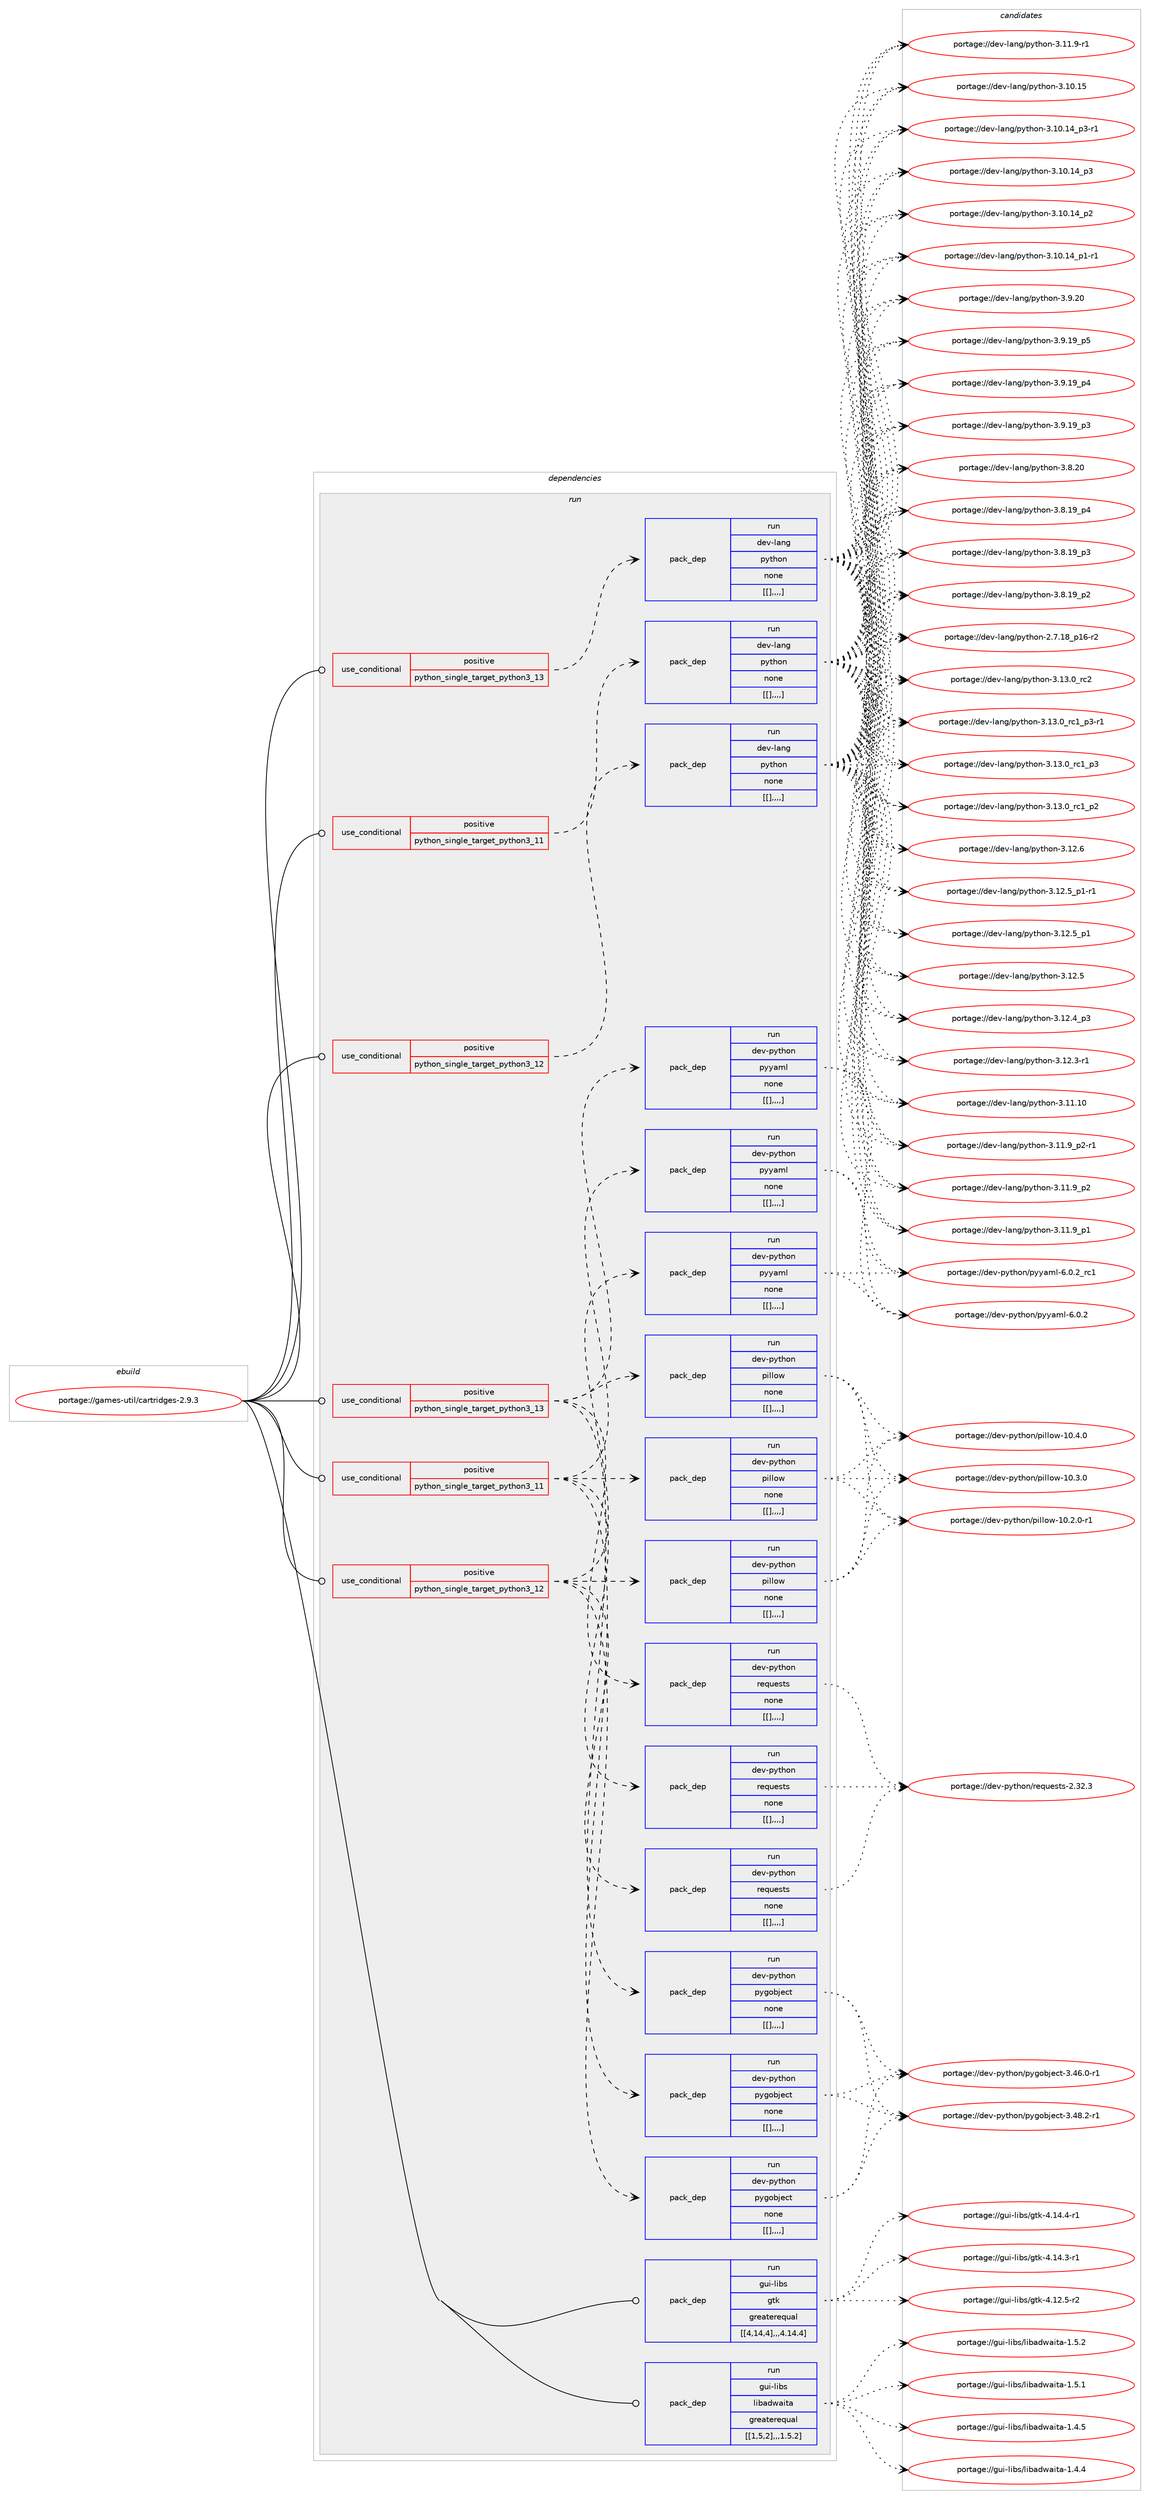 digraph prolog {

# *************
# Graph options
# *************

newrank=true;
concentrate=true;
compound=true;
graph [rankdir=LR,fontname=Helvetica,fontsize=10,ranksep=1.5];#, ranksep=2.5, nodesep=0.2];
edge  [arrowhead=vee];
node  [fontname=Helvetica,fontsize=10];

# **********
# The ebuild
# **********

subgraph cluster_leftcol {
color=gray;
label=<<i>ebuild</i>>;
id [label="portage://games-util/cartridges-2.9.3", color=red, width=4, href="../games-util/cartridges-2.9.3.svg"];
}

# ****************
# The dependencies
# ****************

subgraph cluster_midcol {
color=gray;
label=<<i>dependencies</i>>;
subgraph cluster_compile {
fillcolor="#eeeeee";
style=filled;
label=<<i>compile</i>>;
}
subgraph cluster_compileandrun {
fillcolor="#eeeeee";
style=filled;
label=<<i>compile and run</i>>;
}
subgraph cluster_run {
fillcolor="#eeeeee";
style=filled;
label=<<i>run</i>>;
subgraph cond66775 {
dependency239223 [label=<<TABLE BORDER="0" CELLBORDER="1" CELLSPACING="0" CELLPADDING="4"><TR><TD ROWSPAN="3" CELLPADDING="10">use_conditional</TD></TR><TR><TD>positive</TD></TR><TR><TD>python_single_target_python3_11</TD></TR></TABLE>>, shape=none, color=red];
subgraph pack170943 {
dependency239224 [label=<<TABLE BORDER="0" CELLBORDER="1" CELLSPACING="0" CELLPADDING="4" WIDTH="220"><TR><TD ROWSPAN="6" CELLPADDING="30">pack_dep</TD></TR><TR><TD WIDTH="110">run</TD></TR><TR><TD>dev-lang</TD></TR><TR><TD>python</TD></TR><TR><TD>none</TD></TR><TR><TD>[[],,,,]</TD></TR></TABLE>>, shape=none, color=blue];
}
dependency239223:e -> dependency239224:w [weight=20,style="dashed",arrowhead="vee"];
}
id:e -> dependency239223:w [weight=20,style="solid",arrowhead="odot"];
subgraph cond66776 {
dependency239225 [label=<<TABLE BORDER="0" CELLBORDER="1" CELLSPACING="0" CELLPADDING="4"><TR><TD ROWSPAN="3" CELLPADDING="10">use_conditional</TD></TR><TR><TD>positive</TD></TR><TR><TD>python_single_target_python3_11</TD></TR></TABLE>>, shape=none, color=red];
subgraph pack170944 {
dependency239226 [label=<<TABLE BORDER="0" CELLBORDER="1" CELLSPACING="0" CELLPADDING="4" WIDTH="220"><TR><TD ROWSPAN="6" CELLPADDING="30">pack_dep</TD></TR><TR><TD WIDTH="110">run</TD></TR><TR><TD>dev-python</TD></TR><TR><TD>pillow</TD></TR><TR><TD>none</TD></TR><TR><TD>[[],,,,]</TD></TR></TABLE>>, shape=none, color=blue];
}
dependency239225:e -> dependency239226:w [weight=20,style="dashed",arrowhead="vee"];
subgraph pack170945 {
dependency239227 [label=<<TABLE BORDER="0" CELLBORDER="1" CELLSPACING="0" CELLPADDING="4" WIDTH="220"><TR><TD ROWSPAN="6" CELLPADDING="30">pack_dep</TD></TR><TR><TD WIDTH="110">run</TD></TR><TR><TD>dev-python</TD></TR><TR><TD>pygobject</TD></TR><TR><TD>none</TD></TR><TR><TD>[[],,,,]</TD></TR></TABLE>>, shape=none, color=blue];
}
dependency239225:e -> dependency239227:w [weight=20,style="dashed",arrowhead="vee"];
subgraph pack170946 {
dependency239228 [label=<<TABLE BORDER="0" CELLBORDER="1" CELLSPACING="0" CELLPADDING="4" WIDTH="220"><TR><TD ROWSPAN="6" CELLPADDING="30">pack_dep</TD></TR><TR><TD WIDTH="110">run</TD></TR><TR><TD>dev-python</TD></TR><TR><TD>pyyaml</TD></TR><TR><TD>none</TD></TR><TR><TD>[[],,,,]</TD></TR></TABLE>>, shape=none, color=blue];
}
dependency239225:e -> dependency239228:w [weight=20,style="dashed",arrowhead="vee"];
subgraph pack170947 {
dependency239229 [label=<<TABLE BORDER="0" CELLBORDER="1" CELLSPACING="0" CELLPADDING="4" WIDTH="220"><TR><TD ROWSPAN="6" CELLPADDING="30">pack_dep</TD></TR><TR><TD WIDTH="110">run</TD></TR><TR><TD>dev-python</TD></TR><TR><TD>requests</TD></TR><TR><TD>none</TD></TR><TR><TD>[[],,,,]</TD></TR></TABLE>>, shape=none, color=blue];
}
dependency239225:e -> dependency239229:w [weight=20,style="dashed",arrowhead="vee"];
}
id:e -> dependency239225:w [weight=20,style="solid",arrowhead="odot"];
subgraph cond66777 {
dependency239230 [label=<<TABLE BORDER="0" CELLBORDER="1" CELLSPACING="0" CELLPADDING="4"><TR><TD ROWSPAN="3" CELLPADDING="10">use_conditional</TD></TR><TR><TD>positive</TD></TR><TR><TD>python_single_target_python3_12</TD></TR></TABLE>>, shape=none, color=red];
subgraph pack170948 {
dependency239231 [label=<<TABLE BORDER="0" CELLBORDER="1" CELLSPACING="0" CELLPADDING="4" WIDTH="220"><TR><TD ROWSPAN="6" CELLPADDING="30">pack_dep</TD></TR><TR><TD WIDTH="110">run</TD></TR><TR><TD>dev-lang</TD></TR><TR><TD>python</TD></TR><TR><TD>none</TD></TR><TR><TD>[[],,,,]</TD></TR></TABLE>>, shape=none, color=blue];
}
dependency239230:e -> dependency239231:w [weight=20,style="dashed",arrowhead="vee"];
}
id:e -> dependency239230:w [weight=20,style="solid",arrowhead="odot"];
subgraph cond66778 {
dependency239232 [label=<<TABLE BORDER="0" CELLBORDER="1" CELLSPACING="0" CELLPADDING="4"><TR><TD ROWSPAN="3" CELLPADDING="10">use_conditional</TD></TR><TR><TD>positive</TD></TR><TR><TD>python_single_target_python3_12</TD></TR></TABLE>>, shape=none, color=red];
subgraph pack170949 {
dependency239233 [label=<<TABLE BORDER="0" CELLBORDER="1" CELLSPACING="0" CELLPADDING="4" WIDTH="220"><TR><TD ROWSPAN="6" CELLPADDING="30">pack_dep</TD></TR><TR><TD WIDTH="110">run</TD></TR><TR><TD>dev-python</TD></TR><TR><TD>pillow</TD></TR><TR><TD>none</TD></TR><TR><TD>[[],,,,]</TD></TR></TABLE>>, shape=none, color=blue];
}
dependency239232:e -> dependency239233:w [weight=20,style="dashed",arrowhead="vee"];
subgraph pack170950 {
dependency239234 [label=<<TABLE BORDER="0" CELLBORDER="1" CELLSPACING="0" CELLPADDING="4" WIDTH="220"><TR><TD ROWSPAN="6" CELLPADDING="30">pack_dep</TD></TR><TR><TD WIDTH="110">run</TD></TR><TR><TD>dev-python</TD></TR><TR><TD>pygobject</TD></TR><TR><TD>none</TD></TR><TR><TD>[[],,,,]</TD></TR></TABLE>>, shape=none, color=blue];
}
dependency239232:e -> dependency239234:w [weight=20,style="dashed",arrowhead="vee"];
subgraph pack170951 {
dependency239235 [label=<<TABLE BORDER="0" CELLBORDER="1" CELLSPACING="0" CELLPADDING="4" WIDTH="220"><TR><TD ROWSPAN="6" CELLPADDING="30">pack_dep</TD></TR><TR><TD WIDTH="110">run</TD></TR><TR><TD>dev-python</TD></TR><TR><TD>pyyaml</TD></TR><TR><TD>none</TD></TR><TR><TD>[[],,,,]</TD></TR></TABLE>>, shape=none, color=blue];
}
dependency239232:e -> dependency239235:w [weight=20,style="dashed",arrowhead="vee"];
subgraph pack170952 {
dependency239236 [label=<<TABLE BORDER="0" CELLBORDER="1" CELLSPACING="0" CELLPADDING="4" WIDTH="220"><TR><TD ROWSPAN="6" CELLPADDING="30">pack_dep</TD></TR><TR><TD WIDTH="110">run</TD></TR><TR><TD>dev-python</TD></TR><TR><TD>requests</TD></TR><TR><TD>none</TD></TR><TR><TD>[[],,,,]</TD></TR></TABLE>>, shape=none, color=blue];
}
dependency239232:e -> dependency239236:w [weight=20,style="dashed",arrowhead="vee"];
}
id:e -> dependency239232:w [weight=20,style="solid",arrowhead="odot"];
subgraph cond66779 {
dependency239237 [label=<<TABLE BORDER="0" CELLBORDER="1" CELLSPACING="0" CELLPADDING="4"><TR><TD ROWSPAN="3" CELLPADDING="10">use_conditional</TD></TR><TR><TD>positive</TD></TR><TR><TD>python_single_target_python3_13</TD></TR></TABLE>>, shape=none, color=red];
subgraph pack170953 {
dependency239238 [label=<<TABLE BORDER="0" CELLBORDER="1" CELLSPACING="0" CELLPADDING="4" WIDTH="220"><TR><TD ROWSPAN="6" CELLPADDING="30">pack_dep</TD></TR><TR><TD WIDTH="110">run</TD></TR><TR><TD>dev-lang</TD></TR><TR><TD>python</TD></TR><TR><TD>none</TD></TR><TR><TD>[[],,,,]</TD></TR></TABLE>>, shape=none, color=blue];
}
dependency239237:e -> dependency239238:w [weight=20,style="dashed",arrowhead="vee"];
}
id:e -> dependency239237:w [weight=20,style="solid",arrowhead="odot"];
subgraph cond66780 {
dependency239239 [label=<<TABLE BORDER="0" CELLBORDER="1" CELLSPACING="0" CELLPADDING="4"><TR><TD ROWSPAN="3" CELLPADDING="10">use_conditional</TD></TR><TR><TD>positive</TD></TR><TR><TD>python_single_target_python3_13</TD></TR></TABLE>>, shape=none, color=red];
subgraph pack170954 {
dependency239240 [label=<<TABLE BORDER="0" CELLBORDER="1" CELLSPACING="0" CELLPADDING="4" WIDTH="220"><TR><TD ROWSPAN="6" CELLPADDING="30">pack_dep</TD></TR><TR><TD WIDTH="110">run</TD></TR><TR><TD>dev-python</TD></TR><TR><TD>pillow</TD></TR><TR><TD>none</TD></TR><TR><TD>[[],,,,]</TD></TR></TABLE>>, shape=none, color=blue];
}
dependency239239:e -> dependency239240:w [weight=20,style="dashed",arrowhead="vee"];
subgraph pack170955 {
dependency239241 [label=<<TABLE BORDER="0" CELLBORDER="1" CELLSPACING="0" CELLPADDING="4" WIDTH="220"><TR><TD ROWSPAN="6" CELLPADDING="30">pack_dep</TD></TR><TR><TD WIDTH="110">run</TD></TR><TR><TD>dev-python</TD></TR><TR><TD>pygobject</TD></TR><TR><TD>none</TD></TR><TR><TD>[[],,,,]</TD></TR></TABLE>>, shape=none, color=blue];
}
dependency239239:e -> dependency239241:w [weight=20,style="dashed",arrowhead="vee"];
subgraph pack170956 {
dependency239242 [label=<<TABLE BORDER="0" CELLBORDER="1" CELLSPACING="0" CELLPADDING="4" WIDTH="220"><TR><TD ROWSPAN="6" CELLPADDING="30">pack_dep</TD></TR><TR><TD WIDTH="110">run</TD></TR><TR><TD>dev-python</TD></TR><TR><TD>pyyaml</TD></TR><TR><TD>none</TD></TR><TR><TD>[[],,,,]</TD></TR></TABLE>>, shape=none, color=blue];
}
dependency239239:e -> dependency239242:w [weight=20,style="dashed",arrowhead="vee"];
subgraph pack170957 {
dependency239243 [label=<<TABLE BORDER="0" CELLBORDER="1" CELLSPACING="0" CELLPADDING="4" WIDTH="220"><TR><TD ROWSPAN="6" CELLPADDING="30">pack_dep</TD></TR><TR><TD WIDTH="110">run</TD></TR><TR><TD>dev-python</TD></TR><TR><TD>requests</TD></TR><TR><TD>none</TD></TR><TR><TD>[[],,,,]</TD></TR></TABLE>>, shape=none, color=blue];
}
dependency239239:e -> dependency239243:w [weight=20,style="dashed",arrowhead="vee"];
}
id:e -> dependency239239:w [weight=20,style="solid",arrowhead="odot"];
subgraph pack170958 {
dependency239244 [label=<<TABLE BORDER="0" CELLBORDER="1" CELLSPACING="0" CELLPADDING="4" WIDTH="220"><TR><TD ROWSPAN="6" CELLPADDING="30">pack_dep</TD></TR><TR><TD WIDTH="110">run</TD></TR><TR><TD>gui-libs</TD></TR><TR><TD>gtk</TD></TR><TR><TD>greaterequal</TD></TR><TR><TD>[[4,14,4],,,4.14.4]</TD></TR></TABLE>>, shape=none, color=blue];
}
id:e -> dependency239244:w [weight=20,style="solid",arrowhead="odot"];
subgraph pack170959 {
dependency239245 [label=<<TABLE BORDER="0" CELLBORDER="1" CELLSPACING="0" CELLPADDING="4" WIDTH="220"><TR><TD ROWSPAN="6" CELLPADDING="30">pack_dep</TD></TR><TR><TD WIDTH="110">run</TD></TR><TR><TD>gui-libs</TD></TR><TR><TD>libadwaita</TD></TR><TR><TD>greaterequal</TD></TR><TR><TD>[[1,5,2],,,1.5.2]</TD></TR></TABLE>>, shape=none, color=blue];
}
id:e -> dependency239245:w [weight=20,style="solid",arrowhead="odot"];
}
}

# **************
# The candidates
# **************

subgraph cluster_choices {
rank=same;
color=gray;
label=<<i>candidates</i>>;

subgraph choice170943 {
color=black;
nodesep=1;
choice10010111845108971101034711212111610411111045514649514648951149950 [label="portage://dev-lang/python-3.13.0_rc2", color=red, width=4,href="../dev-lang/python-3.13.0_rc2.svg"];
choice1001011184510897110103471121211161041111104551464951464895114994995112514511449 [label="portage://dev-lang/python-3.13.0_rc1_p3-r1", color=red, width=4,href="../dev-lang/python-3.13.0_rc1_p3-r1.svg"];
choice100101118451089711010347112121116104111110455146495146489511499499511251 [label="portage://dev-lang/python-3.13.0_rc1_p3", color=red, width=4,href="../dev-lang/python-3.13.0_rc1_p3.svg"];
choice100101118451089711010347112121116104111110455146495146489511499499511250 [label="portage://dev-lang/python-3.13.0_rc1_p2", color=red, width=4,href="../dev-lang/python-3.13.0_rc1_p2.svg"];
choice10010111845108971101034711212111610411111045514649504654 [label="portage://dev-lang/python-3.12.6", color=red, width=4,href="../dev-lang/python-3.12.6.svg"];
choice1001011184510897110103471121211161041111104551464950465395112494511449 [label="portage://dev-lang/python-3.12.5_p1-r1", color=red, width=4,href="../dev-lang/python-3.12.5_p1-r1.svg"];
choice100101118451089711010347112121116104111110455146495046539511249 [label="portage://dev-lang/python-3.12.5_p1", color=red, width=4,href="../dev-lang/python-3.12.5_p1.svg"];
choice10010111845108971101034711212111610411111045514649504653 [label="portage://dev-lang/python-3.12.5", color=red, width=4,href="../dev-lang/python-3.12.5.svg"];
choice100101118451089711010347112121116104111110455146495046529511251 [label="portage://dev-lang/python-3.12.4_p3", color=red, width=4,href="../dev-lang/python-3.12.4_p3.svg"];
choice100101118451089711010347112121116104111110455146495046514511449 [label="portage://dev-lang/python-3.12.3-r1", color=red, width=4,href="../dev-lang/python-3.12.3-r1.svg"];
choice1001011184510897110103471121211161041111104551464949464948 [label="portage://dev-lang/python-3.11.10", color=red, width=4,href="../dev-lang/python-3.11.10.svg"];
choice1001011184510897110103471121211161041111104551464949465795112504511449 [label="portage://dev-lang/python-3.11.9_p2-r1", color=red, width=4,href="../dev-lang/python-3.11.9_p2-r1.svg"];
choice100101118451089711010347112121116104111110455146494946579511250 [label="portage://dev-lang/python-3.11.9_p2", color=red, width=4,href="../dev-lang/python-3.11.9_p2.svg"];
choice100101118451089711010347112121116104111110455146494946579511249 [label="portage://dev-lang/python-3.11.9_p1", color=red, width=4,href="../dev-lang/python-3.11.9_p1.svg"];
choice100101118451089711010347112121116104111110455146494946574511449 [label="portage://dev-lang/python-3.11.9-r1", color=red, width=4,href="../dev-lang/python-3.11.9-r1.svg"];
choice1001011184510897110103471121211161041111104551464948464953 [label="portage://dev-lang/python-3.10.15", color=red, width=4,href="../dev-lang/python-3.10.15.svg"];
choice100101118451089711010347112121116104111110455146494846495295112514511449 [label="portage://dev-lang/python-3.10.14_p3-r1", color=red, width=4,href="../dev-lang/python-3.10.14_p3-r1.svg"];
choice10010111845108971101034711212111610411111045514649484649529511251 [label="portage://dev-lang/python-3.10.14_p3", color=red, width=4,href="../dev-lang/python-3.10.14_p3.svg"];
choice10010111845108971101034711212111610411111045514649484649529511250 [label="portage://dev-lang/python-3.10.14_p2", color=red, width=4,href="../dev-lang/python-3.10.14_p2.svg"];
choice100101118451089711010347112121116104111110455146494846495295112494511449 [label="portage://dev-lang/python-3.10.14_p1-r1", color=red, width=4,href="../dev-lang/python-3.10.14_p1-r1.svg"];
choice10010111845108971101034711212111610411111045514657465048 [label="portage://dev-lang/python-3.9.20", color=red, width=4,href="../dev-lang/python-3.9.20.svg"];
choice100101118451089711010347112121116104111110455146574649579511253 [label="portage://dev-lang/python-3.9.19_p5", color=red, width=4,href="../dev-lang/python-3.9.19_p5.svg"];
choice100101118451089711010347112121116104111110455146574649579511252 [label="portage://dev-lang/python-3.9.19_p4", color=red, width=4,href="../dev-lang/python-3.9.19_p4.svg"];
choice100101118451089711010347112121116104111110455146574649579511251 [label="portage://dev-lang/python-3.9.19_p3", color=red, width=4,href="../dev-lang/python-3.9.19_p3.svg"];
choice10010111845108971101034711212111610411111045514656465048 [label="portage://dev-lang/python-3.8.20", color=red, width=4,href="../dev-lang/python-3.8.20.svg"];
choice100101118451089711010347112121116104111110455146564649579511252 [label="portage://dev-lang/python-3.8.19_p4", color=red, width=4,href="../dev-lang/python-3.8.19_p4.svg"];
choice100101118451089711010347112121116104111110455146564649579511251 [label="portage://dev-lang/python-3.8.19_p3", color=red, width=4,href="../dev-lang/python-3.8.19_p3.svg"];
choice100101118451089711010347112121116104111110455146564649579511250 [label="portage://dev-lang/python-3.8.19_p2", color=red, width=4,href="../dev-lang/python-3.8.19_p2.svg"];
choice100101118451089711010347112121116104111110455046554649569511249544511450 [label="portage://dev-lang/python-2.7.18_p16-r2", color=red, width=4,href="../dev-lang/python-2.7.18_p16-r2.svg"];
dependency239224:e -> choice10010111845108971101034711212111610411111045514649514648951149950:w [style=dotted,weight="100"];
dependency239224:e -> choice1001011184510897110103471121211161041111104551464951464895114994995112514511449:w [style=dotted,weight="100"];
dependency239224:e -> choice100101118451089711010347112121116104111110455146495146489511499499511251:w [style=dotted,weight="100"];
dependency239224:e -> choice100101118451089711010347112121116104111110455146495146489511499499511250:w [style=dotted,weight="100"];
dependency239224:e -> choice10010111845108971101034711212111610411111045514649504654:w [style=dotted,weight="100"];
dependency239224:e -> choice1001011184510897110103471121211161041111104551464950465395112494511449:w [style=dotted,weight="100"];
dependency239224:e -> choice100101118451089711010347112121116104111110455146495046539511249:w [style=dotted,weight="100"];
dependency239224:e -> choice10010111845108971101034711212111610411111045514649504653:w [style=dotted,weight="100"];
dependency239224:e -> choice100101118451089711010347112121116104111110455146495046529511251:w [style=dotted,weight="100"];
dependency239224:e -> choice100101118451089711010347112121116104111110455146495046514511449:w [style=dotted,weight="100"];
dependency239224:e -> choice1001011184510897110103471121211161041111104551464949464948:w [style=dotted,weight="100"];
dependency239224:e -> choice1001011184510897110103471121211161041111104551464949465795112504511449:w [style=dotted,weight="100"];
dependency239224:e -> choice100101118451089711010347112121116104111110455146494946579511250:w [style=dotted,weight="100"];
dependency239224:e -> choice100101118451089711010347112121116104111110455146494946579511249:w [style=dotted,weight="100"];
dependency239224:e -> choice100101118451089711010347112121116104111110455146494946574511449:w [style=dotted,weight="100"];
dependency239224:e -> choice1001011184510897110103471121211161041111104551464948464953:w [style=dotted,weight="100"];
dependency239224:e -> choice100101118451089711010347112121116104111110455146494846495295112514511449:w [style=dotted,weight="100"];
dependency239224:e -> choice10010111845108971101034711212111610411111045514649484649529511251:w [style=dotted,weight="100"];
dependency239224:e -> choice10010111845108971101034711212111610411111045514649484649529511250:w [style=dotted,weight="100"];
dependency239224:e -> choice100101118451089711010347112121116104111110455146494846495295112494511449:w [style=dotted,weight="100"];
dependency239224:e -> choice10010111845108971101034711212111610411111045514657465048:w [style=dotted,weight="100"];
dependency239224:e -> choice100101118451089711010347112121116104111110455146574649579511253:w [style=dotted,weight="100"];
dependency239224:e -> choice100101118451089711010347112121116104111110455146574649579511252:w [style=dotted,weight="100"];
dependency239224:e -> choice100101118451089711010347112121116104111110455146574649579511251:w [style=dotted,weight="100"];
dependency239224:e -> choice10010111845108971101034711212111610411111045514656465048:w [style=dotted,weight="100"];
dependency239224:e -> choice100101118451089711010347112121116104111110455146564649579511252:w [style=dotted,weight="100"];
dependency239224:e -> choice100101118451089711010347112121116104111110455146564649579511251:w [style=dotted,weight="100"];
dependency239224:e -> choice100101118451089711010347112121116104111110455146564649579511250:w [style=dotted,weight="100"];
dependency239224:e -> choice100101118451089711010347112121116104111110455046554649569511249544511450:w [style=dotted,weight="100"];
}
subgraph choice170944 {
color=black;
nodesep=1;
choice100101118451121211161041111104711210510810811111945494846524648 [label="portage://dev-python/pillow-10.4.0", color=red, width=4,href="../dev-python/pillow-10.4.0.svg"];
choice100101118451121211161041111104711210510810811111945494846514648 [label="portage://dev-python/pillow-10.3.0", color=red, width=4,href="../dev-python/pillow-10.3.0.svg"];
choice1001011184511212111610411111047112105108108111119454948465046484511449 [label="portage://dev-python/pillow-10.2.0-r1", color=red, width=4,href="../dev-python/pillow-10.2.0-r1.svg"];
dependency239226:e -> choice100101118451121211161041111104711210510810811111945494846524648:w [style=dotted,weight="100"];
dependency239226:e -> choice100101118451121211161041111104711210510810811111945494846514648:w [style=dotted,weight="100"];
dependency239226:e -> choice1001011184511212111610411111047112105108108111119454948465046484511449:w [style=dotted,weight="100"];
}
subgraph choice170945 {
color=black;
nodesep=1;
choice10010111845112121116104111110471121211031119810610199116455146525646504511449 [label="portage://dev-python/pygobject-3.48.2-r1", color=red, width=4,href="../dev-python/pygobject-3.48.2-r1.svg"];
choice10010111845112121116104111110471121211031119810610199116455146525446484511449 [label="portage://dev-python/pygobject-3.46.0-r1", color=red, width=4,href="../dev-python/pygobject-3.46.0-r1.svg"];
dependency239227:e -> choice10010111845112121116104111110471121211031119810610199116455146525646504511449:w [style=dotted,weight="100"];
dependency239227:e -> choice10010111845112121116104111110471121211031119810610199116455146525446484511449:w [style=dotted,weight="100"];
}
subgraph choice170946 {
color=black;
nodesep=1;
choice100101118451121211161041111104711212112197109108455446484650951149949 [label="portage://dev-python/pyyaml-6.0.2_rc1", color=red, width=4,href="../dev-python/pyyaml-6.0.2_rc1.svg"];
choice100101118451121211161041111104711212112197109108455446484650 [label="portage://dev-python/pyyaml-6.0.2", color=red, width=4,href="../dev-python/pyyaml-6.0.2.svg"];
dependency239228:e -> choice100101118451121211161041111104711212112197109108455446484650951149949:w [style=dotted,weight="100"];
dependency239228:e -> choice100101118451121211161041111104711212112197109108455446484650:w [style=dotted,weight="100"];
}
subgraph choice170947 {
color=black;
nodesep=1;
choice100101118451121211161041111104711410111311710111511611545504651504651 [label="portage://dev-python/requests-2.32.3", color=red, width=4,href="../dev-python/requests-2.32.3.svg"];
dependency239229:e -> choice100101118451121211161041111104711410111311710111511611545504651504651:w [style=dotted,weight="100"];
}
subgraph choice170948 {
color=black;
nodesep=1;
choice10010111845108971101034711212111610411111045514649514648951149950 [label="portage://dev-lang/python-3.13.0_rc2", color=red, width=4,href="../dev-lang/python-3.13.0_rc2.svg"];
choice1001011184510897110103471121211161041111104551464951464895114994995112514511449 [label="portage://dev-lang/python-3.13.0_rc1_p3-r1", color=red, width=4,href="../dev-lang/python-3.13.0_rc1_p3-r1.svg"];
choice100101118451089711010347112121116104111110455146495146489511499499511251 [label="portage://dev-lang/python-3.13.0_rc1_p3", color=red, width=4,href="../dev-lang/python-3.13.0_rc1_p3.svg"];
choice100101118451089711010347112121116104111110455146495146489511499499511250 [label="portage://dev-lang/python-3.13.0_rc1_p2", color=red, width=4,href="../dev-lang/python-3.13.0_rc1_p2.svg"];
choice10010111845108971101034711212111610411111045514649504654 [label="portage://dev-lang/python-3.12.6", color=red, width=4,href="../dev-lang/python-3.12.6.svg"];
choice1001011184510897110103471121211161041111104551464950465395112494511449 [label="portage://dev-lang/python-3.12.5_p1-r1", color=red, width=4,href="../dev-lang/python-3.12.5_p1-r1.svg"];
choice100101118451089711010347112121116104111110455146495046539511249 [label="portage://dev-lang/python-3.12.5_p1", color=red, width=4,href="../dev-lang/python-3.12.5_p1.svg"];
choice10010111845108971101034711212111610411111045514649504653 [label="portage://dev-lang/python-3.12.5", color=red, width=4,href="../dev-lang/python-3.12.5.svg"];
choice100101118451089711010347112121116104111110455146495046529511251 [label="portage://dev-lang/python-3.12.4_p3", color=red, width=4,href="../dev-lang/python-3.12.4_p3.svg"];
choice100101118451089711010347112121116104111110455146495046514511449 [label="portage://dev-lang/python-3.12.3-r1", color=red, width=4,href="../dev-lang/python-3.12.3-r1.svg"];
choice1001011184510897110103471121211161041111104551464949464948 [label="portage://dev-lang/python-3.11.10", color=red, width=4,href="../dev-lang/python-3.11.10.svg"];
choice1001011184510897110103471121211161041111104551464949465795112504511449 [label="portage://dev-lang/python-3.11.9_p2-r1", color=red, width=4,href="../dev-lang/python-3.11.9_p2-r1.svg"];
choice100101118451089711010347112121116104111110455146494946579511250 [label="portage://dev-lang/python-3.11.9_p2", color=red, width=4,href="../dev-lang/python-3.11.9_p2.svg"];
choice100101118451089711010347112121116104111110455146494946579511249 [label="portage://dev-lang/python-3.11.9_p1", color=red, width=4,href="../dev-lang/python-3.11.9_p1.svg"];
choice100101118451089711010347112121116104111110455146494946574511449 [label="portage://dev-lang/python-3.11.9-r1", color=red, width=4,href="../dev-lang/python-3.11.9-r1.svg"];
choice1001011184510897110103471121211161041111104551464948464953 [label="portage://dev-lang/python-3.10.15", color=red, width=4,href="../dev-lang/python-3.10.15.svg"];
choice100101118451089711010347112121116104111110455146494846495295112514511449 [label="portage://dev-lang/python-3.10.14_p3-r1", color=red, width=4,href="../dev-lang/python-3.10.14_p3-r1.svg"];
choice10010111845108971101034711212111610411111045514649484649529511251 [label="portage://dev-lang/python-3.10.14_p3", color=red, width=4,href="../dev-lang/python-3.10.14_p3.svg"];
choice10010111845108971101034711212111610411111045514649484649529511250 [label="portage://dev-lang/python-3.10.14_p2", color=red, width=4,href="../dev-lang/python-3.10.14_p2.svg"];
choice100101118451089711010347112121116104111110455146494846495295112494511449 [label="portage://dev-lang/python-3.10.14_p1-r1", color=red, width=4,href="../dev-lang/python-3.10.14_p1-r1.svg"];
choice10010111845108971101034711212111610411111045514657465048 [label="portage://dev-lang/python-3.9.20", color=red, width=4,href="../dev-lang/python-3.9.20.svg"];
choice100101118451089711010347112121116104111110455146574649579511253 [label="portage://dev-lang/python-3.9.19_p5", color=red, width=4,href="../dev-lang/python-3.9.19_p5.svg"];
choice100101118451089711010347112121116104111110455146574649579511252 [label="portage://dev-lang/python-3.9.19_p4", color=red, width=4,href="../dev-lang/python-3.9.19_p4.svg"];
choice100101118451089711010347112121116104111110455146574649579511251 [label="portage://dev-lang/python-3.9.19_p3", color=red, width=4,href="../dev-lang/python-3.9.19_p3.svg"];
choice10010111845108971101034711212111610411111045514656465048 [label="portage://dev-lang/python-3.8.20", color=red, width=4,href="../dev-lang/python-3.8.20.svg"];
choice100101118451089711010347112121116104111110455146564649579511252 [label="portage://dev-lang/python-3.8.19_p4", color=red, width=4,href="../dev-lang/python-3.8.19_p4.svg"];
choice100101118451089711010347112121116104111110455146564649579511251 [label="portage://dev-lang/python-3.8.19_p3", color=red, width=4,href="../dev-lang/python-3.8.19_p3.svg"];
choice100101118451089711010347112121116104111110455146564649579511250 [label="portage://dev-lang/python-3.8.19_p2", color=red, width=4,href="../dev-lang/python-3.8.19_p2.svg"];
choice100101118451089711010347112121116104111110455046554649569511249544511450 [label="portage://dev-lang/python-2.7.18_p16-r2", color=red, width=4,href="../dev-lang/python-2.7.18_p16-r2.svg"];
dependency239231:e -> choice10010111845108971101034711212111610411111045514649514648951149950:w [style=dotted,weight="100"];
dependency239231:e -> choice1001011184510897110103471121211161041111104551464951464895114994995112514511449:w [style=dotted,weight="100"];
dependency239231:e -> choice100101118451089711010347112121116104111110455146495146489511499499511251:w [style=dotted,weight="100"];
dependency239231:e -> choice100101118451089711010347112121116104111110455146495146489511499499511250:w [style=dotted,weight="100"];
dependency239231:e -> choice10010111845108971101034711212111610411111045514649504654:w [style=dotted,weight="100"];
dependency239231:e -> choice1001011184510897110103471121211161041111104551464950465395112494511449:w [style=dotted,weight="100"];
dependency239231:e -> choice100101118451089711010347112121116104111110455146495046539511249:w [style=dotted,weight="100"];
dependency239231:e -> choice10010111845108971101034711212111610411111045514649504653:w [style=dotted,weight="100"];
dependency239231:e -> choice100101118451089711010347112121116104111110455146495046529511251:w [style=dotted,weight="100"];
dependency239231:e -> choice100101118451089711010347112121116104111110455146495046514511449:w [style=dotted,weight="100"];
dependency239231:e -> choice1001011184510897110103471121211161041111104551464949464948:w [style=dotted,weight="100"];
dependency239231:e -> choice1001011184510897110103471121211161041111104551464949465795112504511449:w [style=dotted,weight="100"];
dependency239231:e -> choice100101118451089711010347112121116104111110455146494946579511250:w [style=dotted,weight="100"];
dependency239231:e -> choice100101118451089711010347112121116104111110455146494946579511249:w [style=dotted,weight="100"];
dependency239231:e -> choice100101118451089711010347112121116104111110455146494946574511449:w [style=dotted,weight="100"];
dependency239231:e -> choice1001011184510897110103471121211161041111104551464948464953:w [style=dotted,weight="100"];
dependency239231:e -> choice100101118451089711010347112121116104111110455146494846495295112514511449:w [style=dotted,weight="100"];
dependency239231:e -> choice10010111845108971101034711212111610411111045514649484649529511251:w [style=dotted,weight="100"];
dependency239231:e -> choice10010111845108971101034711212111610411111045514649484649529511250:w [style=dotted,weight="100"];
dependency239231:e -> choice100101118451089711010347112121116104111110455146494846495295112494511449:w [style=dotted,weight="100"];
dependency239231:e -> choice10010111845108971101034711212111610411111045514657465048:w [style=dotted,weight="100"];
dependency239231:e -> choice100101118451089711010347112121116104111110455146574649579511253:w [style=dotted,weight="100"];
dependency239231:e -> choice100101118451089711010347112121116104111110455146574649579511252:w [style=dotted,weight="100"];
dependency239231:e -> choice100101118451089711010347112121116104111110455146574649579511251:w [style=dotted,weight="100"];
dependency239231:e -> choice10010111845108971101034711212111610411111045514656465048:w [style=dotted,weight="100"];
dependency239231:e -> choice100101118451089711010347112121116104111110455146564649579511252:w [style=dotted,weight="100"];
dependency239231:e -> choice100101118451089711010347112121116104111110455146564649579511251:w [style=dotted,weight="100"];
dependency239231:e -> choice100101118451089711010347112121116104111110455146564649579511250:w [style=dotted,weight="100"];
dependency239231:e -> choice100101118451089711010347112121116104111110455046554649569511249544511450:w [style=dotted,weight="100"];
}
subgraph choice170949 {
color=black;
nodesep=1;
choice100101118451121211161041111104711210510810811111945494846524648 [label="portage://dev-python/pillow-10.4.0", color=red, width=4,href="../dev-python/pillow-10.4.0.svg"];
choice100101118451121211161041111104711210510810811111945494846514648 [label="portage://dev-python/pillow-10.3.0", color=red, width=4,href="../dev-python/pillow-10.3.0.svg"];
choice1001011184511212111610411111047112105108108111119454948465046484511449 [label="portage://dev-python/pillow-10.2.0-r1", color=red, width=4,href="../dev-python/pillow-10.2.0-r1.svg"];
dependency239233:e -> choice100101118451121211161041111104711210510810811111945494846524648:w [style=dotted,weight="100"];
dependency239233:e -> choice100101118451121211161041111104711210510810811111945494846514648:w [style=dotted,weight="100"];
dependency239233:e -> choice1001011184511212111610411111047112105108108111119454948465046484511449:w [style=dotted,weight="100"];
}
subgraph choice170950 {
color=black;
nodesep=1;
choice10010111845112121116104111110471121211031119810610199116455146525646504511449 [label="portage://dev-python/pygobject-3.48.2-r1", color=red, width=4,href="../dev-python/pygobject-3.48.2-r1.svg"];
choice10010111845112121116104111110471121211031119810610199116455146525446484511449 [label="portage://dev-python/pygobject-3.46.0-r1", color=red, width=4,href="../dev-python/pygobject-3.46.0-r1.svg"];
dependency239234:e -> choice10010111845112121116104111110471121211031119810610199116455146525646504511449:w [style=dotted,weight="100"];
dependency239234:e -> choice10010111845112121116104111110471121211031119810610199116455146525446484511449:w [style=dotted,weight="100"];
}
subgraph choice170951 {
color=black;
nodesep=1;
choice100101118451121211161041111104711212112197109108455446484650951149949 [label="portage://dev-python/pyyaml-6.0.2_rc1", color=red, width=4,href="../dev-python/pyyaml-6.0.2_rc1.svg"];
choice100101118451121211161041111104711212112197109108455446484650 [label="portage://dev-python/pyyaml-6.0.2", color=red, width=4,href="../dev-python/pyyaml-6.0.2.svg"];
dependency239235:e -> choice100101118451121211161041111104711212112197109108455446484650951149949:w [style=dotted,weight="100"];
dependency239235:e -> choice100101118451121211161041111104711212112197109108455446484650:w [style=dotted,weight="100"];
}
subgraph choice170952 {
color=black;
nodesep=1;
choice100101118451121211161041111104711410111311710111511611545504651504651 [label="portage://dev-python/requests-2.32.3", color=red, width=4,href="../dev-python/requests-2.32.3.svg"];
dependency239236:e -> choice100101118451121211161041111104711410111311710111511611545504651504651:w [style=dotted,weight="100"];
}
subgraph choice170953 {
color=black;
nodesep=1;
choice10010111845108971101034711212111610411111045514649514648951149950 [label="portage://dev-lang/python-3.13.0_rc2", color=red, width=4,href="../dev-lang/python-3.13.0_rc2.svg"];
choice1001011184510897110103471121211161041111104551464951464895114994995112514511449 [label="portage://dev-lang/python-3.13.0_rc1_p3-r1", color=red, width=4,href="../dev-lang/python-3.13.0_rc1_p3-r1.svg"];
choice100101118451089711010347112121116104111110455146495146489511499499511251 [label="portage://dev-lang/python-3.13.0_rc1_p3", color=red, width=4,href="../dev-lang/python-3.13.0_rc1_p3.svg"];
choice100101118451089711010347112121116104111110455146495146489511499499511250 [label="portage://dev-lang/python-3.13.0_rc1_p2", color=red, width=4,href="../dev-lang/python-3.13.0_rc1_p2.svg"];
choice10010111845108971101034711212111610411111045514649504654 [label="portage://dev-lang/python-3.12.6", color=red, width=4,href="../dev-lang/python-3.12.6.svg"];
choice1001011184510897110103471121211161041111104551464950465395112494511449 [label="portage://dev-lang/python-3.12.5_p1-r1", color=red, width=4,href="../dev-lang/python-3.12.5_p1-r1.svg"];
choice100101118451089711010347112121116104111110455146495046539511249 [label="portage://dev-lang/python-3.12.5_p1", color=red, width=4,href="../dev-lang/python-3.12.5_p1.svg"];
choice10010111845108971101034711212111610411111045514649504653 [label="portage://dev-lang/python-3.12.5", color=red, width=4,href="../dev-lang/python-3.12.5.svg"];
choice100101118451089711010347112121116104111110455146495046529511251 [label="portage://dev-lang/python-3.12.4_p3", color=red, width=4,href="../dev-lang/python-3.12.4_p3.svg"];
choice100101118451089711010347112121116104111110455146495046514511449 [label="portage://dev-lang/python-3.12.3-r1", color=red, width=4,href="../dev-lang/python-3.12.3-r1.svg"];
choice1001011184510897110103471121211161041111104551464949464948 [label="portage://dev-lang/python-3.11.10", color=red, width=4,href="../dev-lang/python-3.11.10.svg"];
choice1001011184510897110103471121211161041111104551464949465795112504511449 [label="portage://dev-lang/python-3.11.9_p2-r1", color=red, width=4,href="../dev-lang/python-3.11.9_p2-r1.svg"];
choice100101118451089711010347112121116104111110455146494946579511250 [label="portage://dev-lang/python-3.11.9_p2", color=red, width=4,href="../dev-lang/python-3.11.9_p2.svg"];
choice100101118451089711010347112121116104111110455146494946579511249 [label="portage://dev-lang/python-3.11.9_p1", color=red, width=4,href="../dev-lang/python-3.11.9_p1.svg"];
choice100101118451089711010347112121116104111110455146494946574511449 [label="portage://dev-lang/python-3.11.9-r1", color=red, width=4,href="../dev-lang/python-3.11.9-r1.svg"];
choice1001011184510897110103471121211161041111104551464948464953 [label="portage://dev-lang/python-3.10.15", color=red, width=4,href="../dev-lang/python-3.10.15.svg"];
choice100101118451089711010347112121116104111110455146494846495295112514511449 [label="portage://dev-lang/python-3.10.14_p3-r1", color=red, width=4,href="../dev-lang/python-3.10.14_p3-r1.svg"];
choice10010111845108971101034711212111610411111045514649484649529511251 [label="portage://dev-lang/python-3.10.14_p3", color=red, width=4,href="../dev-lang/python-3.10.14_p3.svg"];
choice10010111845108971101034711212111610411111045514649484649529511250 [label="portage://dev-lang/python-3.10.14_p2", color=red, width=4,href="../dev-lang/python-3.10.14_p2.svg"];
choice100101118451089711010347112121116104111110455146494846495295112494511449 [label="portage://dev-lang/python-3.10.14_p1-r1", color=red, width=4,href="../dev-lang/python-3.10.14_p1-r1.svg"];
choice10010111845108971101034711212111610411111045514657465048 [label="portage://dev-lang/python-3.9.20", color=red, width=4,href="../dev-lang/python-3.9.20.svg"];
choice100101118451089711010347112121116104111110455146574649579511253 [label="portage://dev-lang/python-3.9.19_p5", color=red, width=4,href="../dev-lang/python-3.9.19_p5.svg"];
choice100101118451089711010347112121116104111110455146574649579511252 [label="portage://dev-lang/python-3.9.19_p4", color=red, width=4,href="../dev-lang/python-3.9.19_p4.svg"];
choice100101118451089711010347112121116104111110455146574649579511251 [label="portage://dev-lang/python-3.9.19_p3", color=red, width=4,href="../dev-lang/python-3.9.19_p3.svg"];
choice10010111845108971101034711212111610411111045514656465048 [label="portage://dev-lang/python-3.8.20", color=red, width=4,href="../dev-lang/python-3.8.20.svg"];
choice100101118451089711010347112121116104111110455146564649579511252 [label="portage://dev-lang/python-3.8.19_p4", color=red, width=4,href="../dev-lang/python-3.8.19_p4.svg"];
choice100101118451089711010347112121116104111110455146564649579511251 [label="portage://dev-lang/python-3.8.19_p3", color=red, width=4,href="../dev-lang/python-3.8.19_p3.svg"];
choice100101118451089711010347112121116104111110455146564649579511250 [label="portage://dev-lang/python-3.8.19_p2", color=red, width=4,href="../dev-lang/python-3.8.19_p2.svg"];
choice100101118451089711010347112121116104111110455046554649569511249544511450 [label="portage://dev-lang/python-2.7.18_p16-r2", color=red, width=4,href="../dev-lang/python-2.7.18_p16-r2.svg"];
dependency239238:e -> choice10010111845108971101034711212111610411111045514649514648951149950:w [style=dotted,weight="100"];
dependency239238:e -> choice1001011184510897110103471121211161041111104551464951464895114994995112514511449:w [style=dotted,weight="100"];
dependency239238:e -> choice100101118451089711010347112121116104111110455146495146489511499499511251:w [style=dotted,weight="100"];
dependency239238:e -> choice100101118451089711010347112121116104111110455146495146489511499499511250:w [style=dotted,weight="100"];
dependency239238:e -> choice10010111845108971101034711212111610411111045514649504654:w [style=dotted,weight="100"];
dependency239238:e -> choice1001011184510897110103471121211161041111104551464950465395112494511449:w [style=dotted,weight="100"];
dependency239238:e -> choice100101118451089711010347112121116104111110455146495046539511249:w [style=dotted,weight="100"];
dependency239238:e -> choice10010111845108971101034711212111610411111045514649504653:w [style=dotted,weight="100"];
dependency239238:e -> choice100101118451089711010347112121116104111110455146495046529511251:w [style=dotted,weight="100"];
dependency239238:e -> choice100101118451089711010347112121116104111110455146495046514511449:w [style=dotted,weight="100"];
dependency239238:e -> choice1001011184510897110103471121211161041111104551464949464948:w [style=dotted,weight="100"];
dependency239238:e -> choice1001011184510897110103471121211161041111104551464949465795112504511449:w [style=dotted,weight="100"];
dependency239238:e -> choice100101118451089711010347112121116104111110455146494946579511250:w [style=dotted,weight="100"];
dependency239238:e -> choice100101118451089711010347112121116104111110455146494946579511249:w [style=dotted,weight="100"];
dependency239238:e -> choice100101118451089711010347112121116104111110455146494946574511449:w [style=dotted,weight="100"];
dependency239238:e -> choice1001011184510897110103471121211161041111104551464948464953:w [style=dotted,weight="100"];
dependency239238:e -> choice100101118451089711010347112121116104111110455146494846495295112514511449:w [style=dotted,weight="100"];
dependency239238:e -> choice10010111845108971101034711212111610411111045514649484649529511251:w [style=dotted,weight="100"];
dependency239238:e -> choice10010111845108971101034711212111610411111045514649484649529511250:w [style=dotted,weight="100"];
dependency239238:e -> choice100101118451089711010347112121116104111110455146494846495295112494511449:w [style=dotted,weight="100"];
dependency239238:e -> choice10010111845108971101034711212111610411111045514657465048:w [style=dotted,weight="100"];
dependency239238:e -> choice100101118451089711010347112121116104111110455146574649579511253:w [style=dotted,weight="100"];
dependency239238:e -> choice100101118451089711010347112121116104111110455146574649579511252:w [style=dotted,weight="100"];
dependency239238:e -> choice100101118451089711010347112121116104111110455146574649579511251:w [style=dotted,weight="100"];
dependency239238:e -> choice10010111845108971101034711212111610411111045514656465048:w [style=dotted,weight="100"];
dependency239238:e -> choice100101118451089711010347112121116104111110455146564649579511252:w [style=dotted,weight="100"];
dependency239238:e -> choice100101118451089711010347112121116104111110455146564649579511251:w [style=dotted,weight="100"];
dependency239238:e -> choice100101118451089711010347112121116104111110455146564649579511250:w [style=dotted,weight="100"];
dependency239238:e -> choice100101118451089711010347112121116104111110455046554649569511249544511450:w [style=dotted,weight="100"];
}
subgraph choice170954 {
color=black;
nodesep=1;
choice100101118451121211161041111104711210510810811111945494846524648 [label="portage://dev-python/pillow-10.4.0", color=red, width=4,href="../dev-python/pillow-10.4.0.svg"];
choice100101118451121211161041111104711210510810811111945494846514648 [label="portage://dev-python/pillow-10.3.0", color=red, width=4,href="../dev-python/pillow-10.3.0.svg"];
choice1001011184511212111610411111047112105108108111119454948465046484511449 [label="portage://dev-python/pillow-10.2.0-r1", color=red, width=4,href="../dev-python/pillow-10.2.0-r1.svg"];
dependency239240:e -> choice100101118451121211161041111104711210510810811111945494846524648:w [style=dotted,weight="100"];
dependency239240:e -> choice100101118451121211161041111104711210510810811111945494846514648:w [style=dotted,weight="100"];
dependency239240:e -> choice1001011184511212111610411111047112105108108111119454948465046484511449:w [style=dotted,weight="100"];
}
subgraph choice170955 {
color=black;
nodesep=1;
choice10010111845112121116104111110471121211031119810610199116455146525646504511449 [label="portage://dev-python/pygobject-3.48.2-r1", color=red, width=4,href="../dev-python/pygobject-3.48.2-r1.svg"];
choice10010111845112121116104111110471121211031119810610199116455146525446484511449 [label="portage://dev-python/pygobject-3.46.0-r1", color=red, width=4,href="../dev-python/pygobject-3.46.0-r1.svg"];
dependency239241:e -> choice10010111845112121116104111110471121211031119810610199116455146525646504511449:w [style=dotted,weight="100"];
dependency239241:e -> choice10010111845112121116104111110471121211031119810610199116455146525446484511449:w [style=dotted,weight="100"];
}
subgraph choice170956 {
color=black;
nodesep=1;
choice100101118451121211161041111104711212112197109108455446484650951149949 [label="portage://dev-python/pyyaml-6.0.2_rc1", color=red, width=4,href="../dev-python/pyyaml-6.0.2_rc1.svg"];
choice100101118451121211161041111104711212112197109108455446484650 [label="portage://dev-python/pyyaml-6.0.2", color=red, width=4,href="../dev-python/pyyaml-6.0.2.svg"];
dependency239242:e -> choice100101118451121211161041111104711212112197109108455446484650951149949:w [style=dotted,weight="100"];
dependency239242:e -> choice100101118451121211161041111104711212112197109108455446484650:w [style=dotted,weight="100"];
}
subgraph choice170957 {
color=black;
nodesep=1;
choice100101118451121211161041111104711410111311710111511611545504651504651 [label="portage://dev-python/requests-2.32.3", color=red, width=4,href="../dev-python/requests-2.32.3.svg"];
dependency239243:e -> choice100101118451121211161041111104711410111311710111511611545504651504651:w [style=dotted,weight="100"];
}
subgraph choice170958 {
color=black;
nodesep=1;
choice103117105451081059811547103116107455246495246524511449 [label="portage://gui-libs/gtk-4.14.4-r1", color=red, width=4,href="../gui-libs/gtk-4.14.4-r1.svg"];
choice103117105451081059811547103116107455246495246514511449 [label="portage://gui-libs/gtk-4.14.3-r1", color=red, width=4,href="../gui-libs/gtk-4.14.3-r1.svg"];
choice103117105451081059811547103116107455246495046534511450 [label="portage://gui-libs/gtk-4.12.5-r2", color=red, width=4,href="../gui-libs/gtk-4.12.5-r2.svg"];
dependency239244:e -> choice103117105451081059811547103116107455246495246524511449:w [style=dotted,weight="100"];
dependency239244:e -> choice103117105451081059811547103116107455246495246514511449:w [style=dotted,weight="100"];
dependency239244:e -> choice103117105451081059811547103116107455246495046534511450:w [style=dotted,weight="100"];
}
subgraph choice170959 {
color=black;
nodesep=1;
choice10311710545108105981154710810598971001199710511697454946534650 [label="portage://gui-libs/libadwaita-1.5.2", color=red, width=4,href="../gui-libs/libadwaita-1.5.2.svg"];
choice10311710545108105981154710810598971001199710511697454946534649 [label="portage://gui-libs/libadwaita-1.5.1", color=red, width=4,href="../gui-libs/libadwaita-1.5.1.svg"];
choice10311710545108105981154710810598971001199710511697454946524653 [label="portage://gui-libs/libadwaita-1.4.5", color=red, width=4,href="../gui-libs/libadwaita-1.4.5.svg"];
choice10311710545108105981154710810598971001199710511697454946524652 [label="portage://gui-libs/libadwaita-1.4.4", color=red, width=4,href="../gui-libs/libadwaita-1.4.4.svg"];
dependency239245:e -> choice10311710545108105981154710810598971001199710511697454946534650:w [style=dotted,weight="100"];
dependency239245:e -> choice10311710545108105981154710810598971001199710511697454946534649:w [style=dotted,weight="100"];
dependency239245:e -> choice10311710545108105981154710810598971001199710511697454946524653:w [style=dotted,weight="100"];
dependency239245:e -> choice10311710545108105981154710810598971001199710511697454946524652:w [style=dotted,weight="100"];
}
}

}
